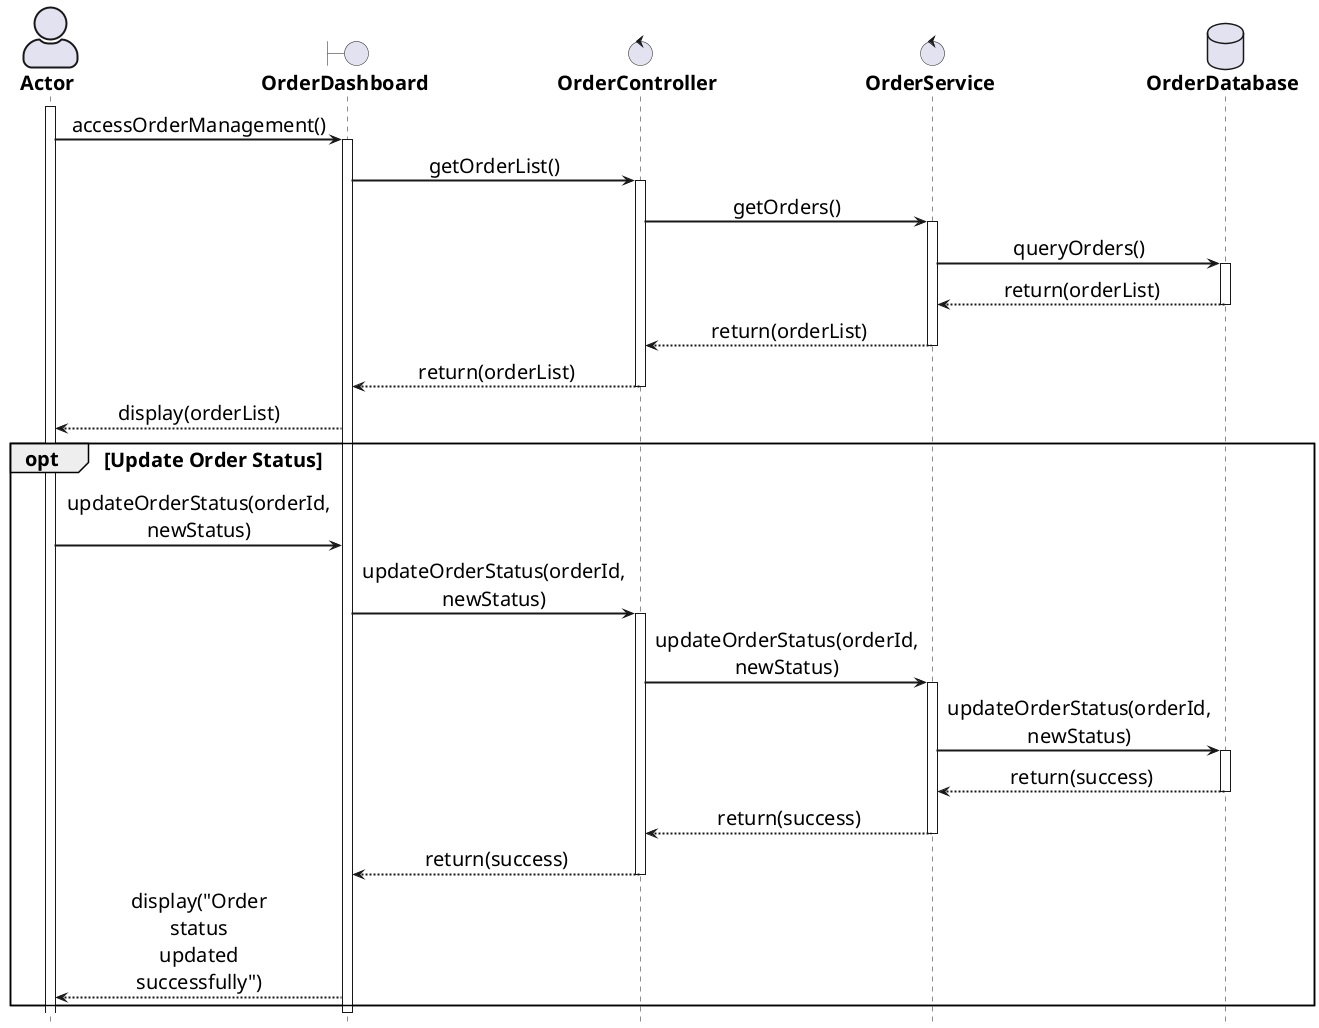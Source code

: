 @startuml

' General configuration
skinparam defaultFontSize 20
skinparam maxMessageSize 60
skinparam sequenceMessageAlign center

' Actor style configuration
skinparam actorStyle awesome

' Arrow and border thickness configuration
skinparam {
    ArrowThickness 2
    ParticipantBorderThickness 2
    ActorBorderThickness 2
    LifeLineBorderThickness 2
    ActivationBorderThickness 2
}

' Life line color configuration
skinparam LifeLineBorderColor black

' Font style configuration for components
skinparam {
    actorFontStyle bold
    boundaryFontStyle bold
    controlFontStyle bold
    entityFontStyle bold
    databaseFontStyle bold
}

' Define components
actor "Actor" as actor
boundary "OrderDashboard" as dashboard
control "OrderController" as controller
control "OrderService" as service
database "OrderDatabase" as db

' Start processing flow
activate actor

actor -> dashboard: accessOrderManagement()
activate dashboard

dashboard -> controller: getOrderList()
activate controller

controller -> service: getOrders()
activate service

service -> db: queryOrders()
activate db
db --> service: return(orderList)
deactivate db

service --> controller: return(orderList)
deactivate service

controller --> dashboard: return(orderList)
deactivate controller

dashboard --> actor: display(orderList)

opt Update Order Status
    actor -> dashboard: updateOrderStatus(orderId, newStatus)
    dashboard -> controller: updateOrderStatus(orderId, newStatus)
    activate controller

    controller -> service: updateOrderStatus(orderId, newStatus)
    activate service

    service -> db: updateOrderStatus(orderId, newStatus)
    activate db
    db --> service: return(success)
    deactivate db

    service --> controller: return(success)
    deactivate service

    controller --> dashboard: return(success)
    deactivate controller

    dashboard --> actor: display("Order status updated successfully")
end

deactivate dashboard

hide footbox
@enduml